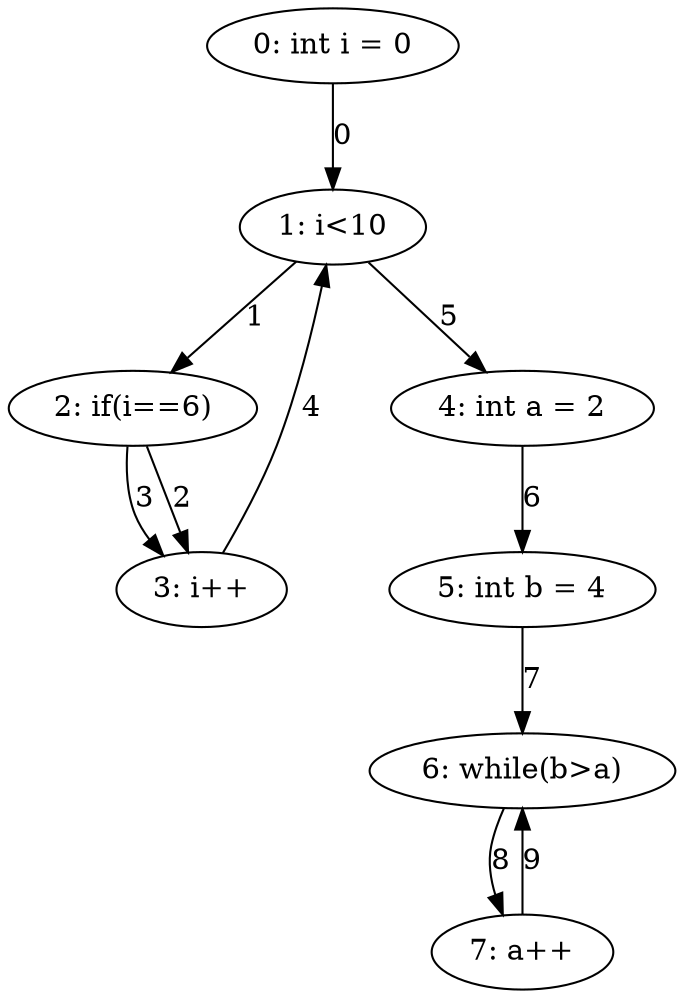digraph G {
  1 [ label="0: int i = 0" ];
  2 [ label="1: i<10" ];
  3 [ label="2: if(i==6)" ];
  4 [ label="3: i++" ];
  5 [ label="4: int a = 2" ];
  6 [ label="5: int b = 4" ];
  7 [ label="6: while(b>a)" ];
  8 [ label="7: a++" ];
  1 -> 2 [ label="0" ];
  2 -> 3 [ label="1" ];
  3 -> 4 [ label="2" ];
  3 -> 4 [ label="3" ];
  4 -> 2 [ label="4" ];
  2 -> 5 [ label="5" ];
  5 -> 6 [ label="6" ];
  6 -> 7 [ label="7" ];
  7 -> 8 [ label="8" ];
  8 -> 7 [ label="9" ];
}
